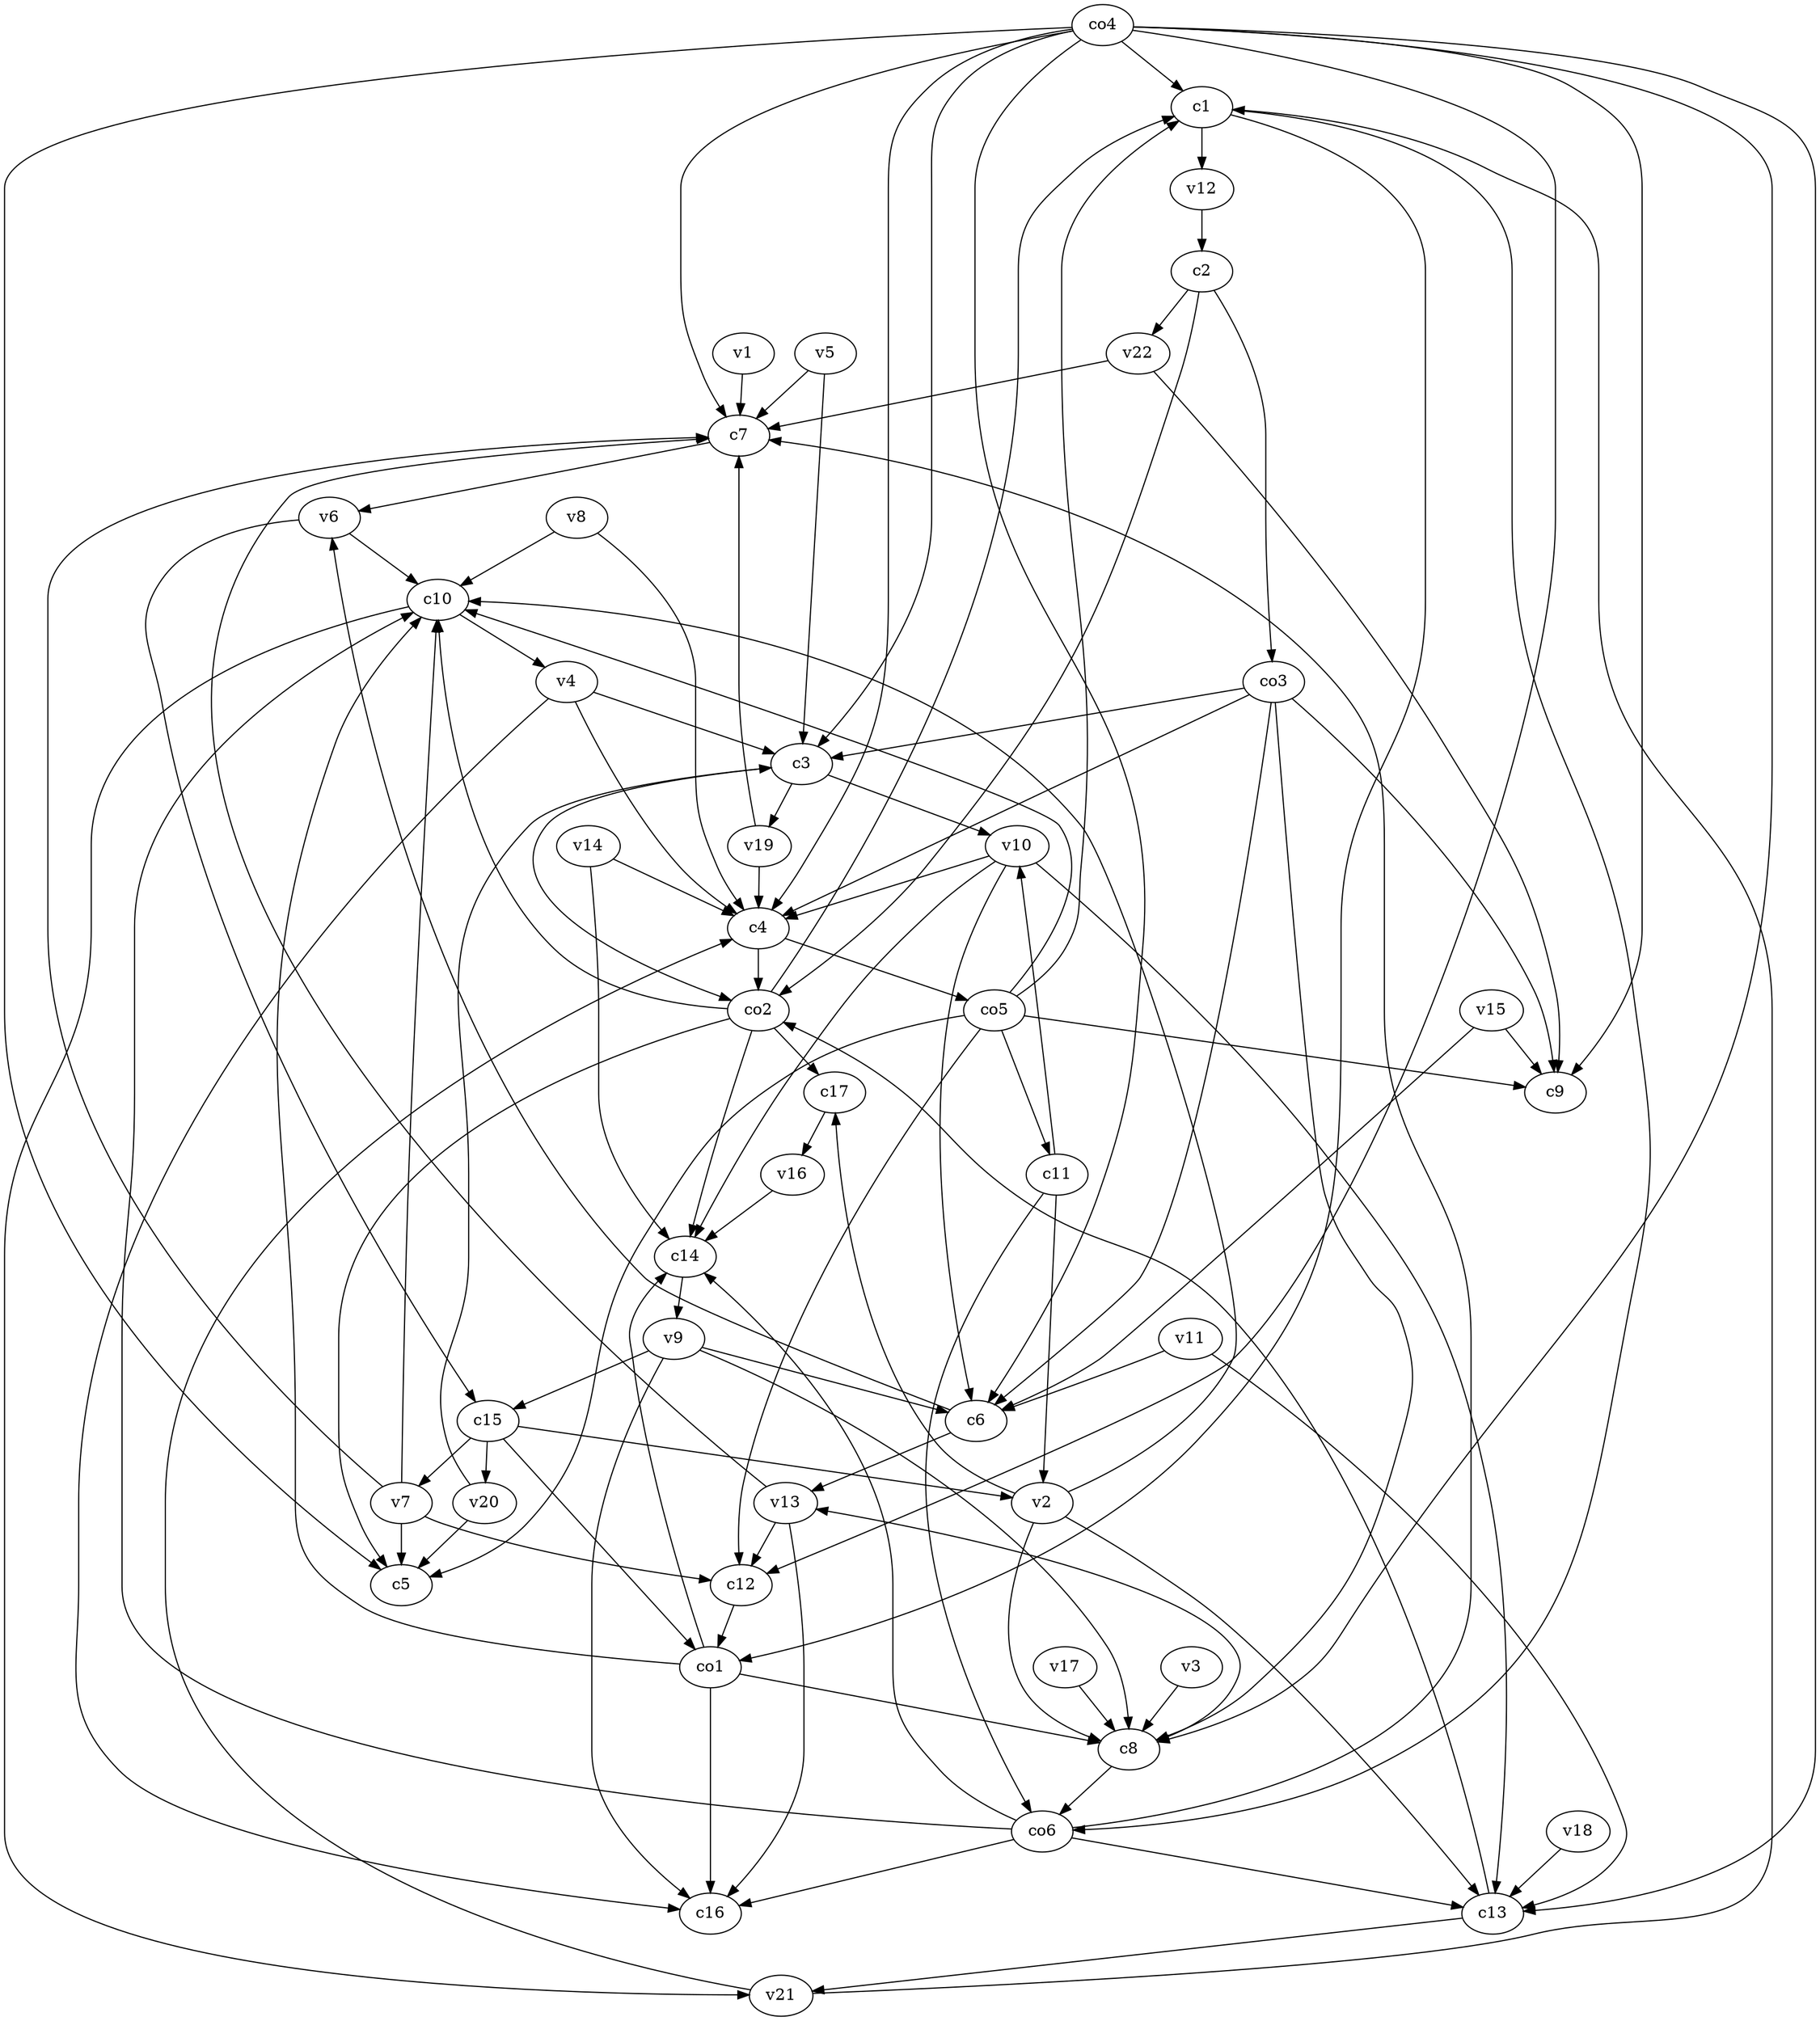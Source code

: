 strict digraph  {
c1;
c2;
c3;
c4;
c5;
c6;
c7;
c8;
c9;
c10;
c11;
c12;
c13;
c14;
c15;
c16;
c17;
v1;
v2;
v3;
v4;
v5;
v6;
v7;
v8;
v9;
v10;
v11;
v12;
v13;
v14;
v15;
v16;
v17;
v18;
v19;
v20;
v21;
v22;
co1;
co2;
co3;
co4;
co5;
co6;
c1 -> v12  [weight=1];
c1 -> co6  [weight=1];
c1 -> co1  [weight=1];
c2 -> co3  [weight=1];
c2 -> co2  [weight=1];
c2 -> v22  [weight=1];
c3 -> co2  [weight=1];
c3 -> v19  [weight=1];
c3 -> v10  [weight=1];
c4 -> co5  [weight=1];
c4 -> co2  [weight=1];
c6 -> v13  [weight=1];
c6 -> v6  [weight=1];
c7 -> v6  [weight=1];
c8 -> co6  [weight=1];
c8 -> v13  [weight=1];
c10 -> v4  [weight=1];
c10 -> v21  [weight=1];
c11 -> co6  [weight=1];
c11 -> v2  [weight=1];
c11 -> v10  [weight=1];
c12 -> co1  [weight=1];
c13 -> co2  [weight=1];
c13 -> v21  [weight=1];
c14 -> v9  [weight=1];
c15 -> v20  [weight=1];
c15 -> v7  [weight=1];
c15 -> v2  [weight=1];
c15 -> co1  [weight=1];
c17 -> v16  [weight=1];
v1 -> c7  [weight=1];
v2 -> c10  [weight=1];
v2 -> c8  [weight=1];
v2 -> c17  [weight=1];
v2 -> c13  [weight=1];
v3 -> c8  [weight=1];
v4 -> c3  [weight=1];
v4 -> c16  [weight=1];
v4 -> c4  [weight=1];
v5 -> c7  [weight=1];
v5 -> c3  [weight=1];
v6 -> c15  [weight=1];
v6 -> c10  [weight=1];
v7 -> c12  [weight=1];
v7 -> c7  [weight=1];
v7 -> c10  [weight=1];
v7 -> c5  [weight=1];
v8 -> c4  [weight=1];
v8 -> c10  [weight=1];
v9 -> c6  [weight=1];
v9 -> c16  [weight=1];
v9 -> c8  [weight=1];
v9 -> c15  [weight=1];
v10 -> c4  [weight=1];
v10 -> c13  [weight=1];
v10 -> c6  [weight=1];
v10 -> c14  [weight=1];
v11 -> c6  [weight=1];
v11 -> c13  [weight=1];
v12 -> c2  [weight=1];
v13 -> c7  [weight=1];
v13 -> c16  [weight=1];
v13 -> c12  [weight=1];
v14 -> c14  [weight=1];
v14 -> c4  [weight=1];
v15 -> c9  [weight=1];
v15 -> c6  [weight=1];
v16 -> c14  [weight=1];
v17 -> c8  [weight=1];
v18 -> c13  [weight=1];
v19 -> c7  [weight=1];
v19 -> c4  [weight=1];
v20 -> c3  [weight=1];
v20 -> c5  [weight=1];
v21 -> c1  [weight=1];
v21 -> c4  [weight=1];
v22 -> c7  [weight=1];
v22 -> c9  [weight=1];
co1 -> c10  [weight=1];
co1 -> c14  [weight=1];
co1 -> c8  [weight=1];
co1 -> c16  [weight=1];
co2 -> c17  [weight=1];
co2 -> c14  [weight=1];
co2 -> c5  [weight=1];
co2 -> c1  [weight=1];
co2 -> c10  [weight=1];
co3 -> c9  [weight=1];
co3 -> c4  [weight=1];
co3 -> c8  [weight=1];
co3 -> c6  [weight=1];
co3 -> c3  [weight=1];
co4 -> c9  [weight=1];
co4 -> c6  [weight=1];
co4 -> c4  [weight=1];
co4 -> c7  [weight=1];
co4 -> c1  [weight=1];
co4 -> c3  [weight=1];
co4 -> c8  [weight=1];
co4 -> c12  [weight=1];
co4 -> c5  [weight=1];
co4 -> c13  [weight=1];
co5 -> c5  [weight=1];
co5 -> c11  [weight=1];
co5 -> c9  [weight=1];
co5 -> c10  [weight=1];
co5 -> c12  [weight=1];
co5 -> c1  [weight=1];
co6 -> c16  [weight=1];
co6 -> c14  [weight=1];
co6 -> c13  [weight=1];
co6 -> c10  [weight=1];
co6 -> c7  [weight=1];
}
